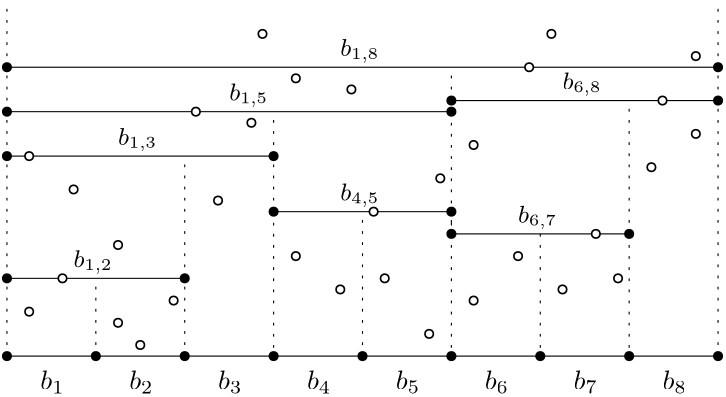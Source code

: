 <?xml version="1.0"?>
<!DOCTYPE ipe SYSTEM "ipe.dtd">
<ipe version="70005" creator="Ipe 7.1.4">
<info created="D:20160220042818" modified="D:20160220062139"/>
<ipestyle name="basic">
<symbol name="arrow/arc(spx)">
<path stroke="sym-stroke" fill="sym-stroke" pen="sym-pen">
0 0 m
-1 0.333 l
-1 -0.333 l
h
</path>
</symbol>
<symbol name="arrow/farc(spx)">
<path stroke="sym-stroke" fill="white" pen="sym-pen">
0 0 m
-1 0.333 l
-1 -0.333 l
h
</path>
</symbol>
<symbol name="mark/circle(sx)" transformations="translations">
<path fill="sym-stroke">
0.6 0 0 0.6 0 0 e
0.4 0 0 0.4 0 0 e
</path>
</symbol>
<symbol name="mark/disk(sx)" transformations="translations">
<path fill="sym-stroke">
0.6 0 0 0.6 0 0 e
</path>
</symbol>
<symbol name="mark/fdisk(sfx)" transformations="translations">
<group>
<path fill="sym-fill">
0.5 0 0 0.5 0 0 e
</path>
<path fill="sym-stroke" fillrule="eofill">
0.6 0 0 0.6 0 0 e
0.4 0 0 0.4 0 0 e
</path>
</group>
</symbol>
<symbol name="mark/box(sx)" transformations="translations">
<path fill="sym-stroke" fillrule="eofill">
-0.6 -0.6 m
0.6 -0.6 l
0.6 0.6 l
-0.6 0.6 l
h
-0.4 -0.4 m
0.4 -0.4 l
0.4 0.4 l
-0.4 0.4 l
h
</path>
</symbol>
<symbol name="mark/square(sx)" transformations="translations">
<path fill="sym-stroke">
-0.6 -0.6 m
0.6 -0.6 l
0.6 0.6 l
-0.6 0.6 l
h
</path>
</symbol>
<symbol name="mark/fsquare(sfx)" transformations="translations">
<group>
<path fill="sym-fill">
-0.5 -0.5 m
0.5 -0.5 l
0.5 0.5 l
-0.5 0.5 l
h
</path>
<path fill="sym-stroke" fillrule="eofill">
-0.6 -0.6 m
0.6 -0.6 l
0.6 0.6 l
-0.6 0.6 l
h
-0.4 -0.4 m
0.4 -0.4 l
0.4 0.4 l
-0.4 0.4 l
h
</path>
</group>
</symbol>
<symbol name="mark/cross(sx)" transformations="translations">
<group>
<path fill="sym-stroke">
-0.43 -0.57 m
0.57 0.43 l
0.43 0.57 l
-0.57 -0.43 l
h
</path>
<path fill="sym-stroke">
-0.43 0.57 m
0.57 -0.43 l
0.43 -0.57 l
-0.57 0.43 l
h
</path>
</group>
</symbol>
<symbol name="arrow/fnormal(spx)">
<path stroke="sym-stroke" fill="white" pen="sym-pen">
0 0 m
-1 0.333 l
-1 -0.333 l
h
</path>
</symbol>
<symbol name="arrow/pointed(spx)">
<path stroke="sym-stroke" fill="sym-stroke" pen="sym-pen">
0 0 m
-1 0.333 l
-0.8 0 l
-1 -0.333 l
h
</path>
</symbol>
<symbol name="arrow/fpointed(spx)">
<path stroke="sym-stroke" fill="white" pen="sym-pen">
0 0 m
-1 0.333 l
-0.8 0 l
-1 -0.333 l
h
</path>
</symbol>
<symbol name="arrow/linear(spx)">
<path stroke="sym-stroke" pen="sym-pen">
-1 0.333 m
0 0 l
-1 -0.333 l
</path>
</symbol>
<symbol name="arrow/fdouble(spx)">
<path stroke="sym-stroke" fill="white" pen="sym-pen">
0 0 m
-1 0.333 l
-1 -0.333 l
h
-1 0 m
-2 0.333 l
-2 -0.333 l
h
</path>
</symbol>
<symbol name="arrow/double(spx)">
<path stroke="sym-stroke" fill="sym-stroke" pen="sym-pen">
0 0 m
-1 0.333 l
-1 -0.333 l
h
-1 0 m
-2 0.333 l
-2 -0.333 l
h
</path>
</symbol>
<pen name="heavier" value="0.8"/>
<pen name="fat" value="1.2"/>
<pen name="ultrafat" value="2"/>
<symbolsize name="large" value="5"/>
<symbolsize name="small" value="2"/>
<symbolsize name="tiny" value="1.1"/>
<arrowsize name="large" value="10"/>
<arrowsize name="small" value="5"/>
<arrowsize name="tiny" value="3"/>
<color name="red" value="1 0 0"/>
<color name="green" value="0 1 0"/>
<color name="blue" value="0 0 1"/>
<color name="yellow" value="1 1 0"/>
<color name="orange" value="1 0.647 0"/>
<color name="gold" value="1 0.843 0"/>
<color name="purple" value="0.627 0.125 0.941"/>
<color name="gray" value="0.745"/>
<color name="brown" value="0.647 0.165 0.165"/>
<color name="navy" value="0 0 0.502"/>
<color name="pink" value="1 0.753 0.796"/>
<color name="seagreen" value="0.18 0.545 0.341"/>
<color name="turquoise" value="0.251 0.878 0.816"/>
<color name="violet" value="0.933 0.51 0.933"/>
<color name="darkblue" value="0 0 0.545"/>
<color name="darkcyan" value="0 0.545 0.545"/>
<color name="darkgray" value="0.663"/>
<color name="darkgreen" value="0 0.392 0"/>
<color name="darkmagenta" value="0.545 0 0.545"/>
<color name="darkorange" value="1 0.549 0"/>
<color name="darkred" value="0.545 0 0"/>
<color name="lightblue" value="0.678 0.847 0.902"/>
<color name="lightcyan" value="0.878 1 1"/>
<color name="lightgray" value="0.827"/>
<color name="lightgreen" value="0.565 0.933 0.565"/>
<color name="lightyellow" value="1 1 0.878"/>
<dashstyle name="dashed" value="[4] 0"/>
<dashstyle name="dotted" value="[1 3] 0"/>
<dashstyle name="dash dotted" value="[4 2 1 2] 0"/>
<dashstyle name="dash dot dotted" value="[4 2 1 2 1 2] 0"/>
<textsize name="large" value="\large"/>
<textsize name="small" value="\small"/>
<textsize name="tiny" value="\tiny"/>
<textsize name="Large" value="\Large"/>
<textsize name="LARGE" value="\LARGE"/>
<textsize name="huge" value="\huge"/>
<textsize name="Huge" value="\Huge"/>
<textsize name="footnote" value="\footnotesize"/>
<textstyle name="center" begin="\begin{center}" end="\end{center}"/>
<textstyle name="itemize" begin="\begin{itemize}" end="\end{itemize}"/>
<textstyle name="item" begin="\begin{itemize}\item{}" end="\end{itemize}"/>
<gridsize name="4 pts" value="4"/>
<gridsize name="8 pts (~3 mm)" value="8"/>
<gridsize name="16 pts (~6 mm)" value="16"/>
<gridsize name="32 pts (~12 mm)" value="32"/>
<gridsize name="10 pts (~3.5 mm)" value="10"/>
<gridsize name="20 pts (~7 mm)" value="20"/>
<gridsize name="14 pts (~5 mm)" value="14"/>
<gridsize name="28 pts (~10 mm)" value="28"/>
<gridsize name="56 pts (~20 mm)" value="56"/>
<anglesize name="90 deg" value="90"/>
<anglesize name="60 deg" value="60"/>
<anglesize name="45 deg" value="45"/>
<anglesize name="30 deg" value="30"/>
<anglesize name="22.5 deg" value="22.5"/>
<tiling name="falling" angle="-60" step="4" width="1"/>
<tiling name="rising" angle="30" step="4" width="1"/>
</ipestyle>
<page>
<layer name="alpha"/>
<layer name="beta"/>
<view layers="alpha" active="alpha"/>
<use layer="alpha" name="mark/disk(sx)" pos="80 688" size="normal" stroke="black"/>
<use name="mark/disk(sx)" pos="112 688" size="normal" stroke="black"/>
<use name="mark/disk(sx)" pos="144 688" size="normal" stroke="black"/>
<use name="mark/disk(sx)" pos="176 688" size="normal" stroke="black"/>
<use name="mark/disk(sx)" pos="208 688" size="normal" stroke="black"/>
<use name="mark/disk(sx)" pos="240 688" size="normal" stroke="black"/>
<use name="mark/disk(sx)" pos="272 688" size="normal" stroke="black"/>
<use name="mark/disk(sx)" pos="304 688" size="normal" stroke="black"/>
<use name="mark/disk(sx)" pos="336 688" size="normal" stroke="black"/>
<path stroke="black" join="1">
80 688 m
336 688 l
336 688 l
</path>
<use name="mark/fdisk(sfx)" pos="88 704" size="normal" stroke="black" fill="white"/>
<use name="mark/fdisk(sfx)" pos="104 748" size="normal" stroke="black" fill="white"/>
<use matrix="1 0 0 1 0 -4" name="mark/fdisk(sfx)" pos="120 704" size="normal" stroke="black" fill="white"/>
<use name="mark/fdisk(sfx)" pos="140 708" size="normal" stroke="black" fill="white"/>
<use name="mark/fdisk(sfx)" pos="120 728" size="normal" stroke="black" fill="white"/>
<use matrix="1 0 0 1 0 -24" name="mark/fdisk(sfx)" pos="128 716" size="normal" stroke="black" fill="white"/>
<use matrix="1 0 0 1 0 4" name="mark/fdisk(sfx)" pos="168 768" size="normal" stroke="black" fill="white"/>
<use name="mark/fdisk(sfx)" pos="156 744" size="normal" stroke="black" fill="white"/>
<use name="mark/fdisk(sfx)" pos="172 804" size="normal" stroke="black" fill="white"/>
<use name="mark/fdisk(sfx)" pos="184 724" size="normal" stroke="black" fill="white"/>
<use name="mark/fdisk(sfx)" pos="200 712" size="normal" stroke="black" fill="white"/>
<use matrix="1 0 0 1 0 4" name="mark/fdisk(sfx)" pos="184 784" size="normal" stroke="black" fill="white"/>
<use name="mark/fdisk(sfx)" pos="216 716" size="normal" stroke="black" fill="white"/>
<use name="mark/fdisk(sfx)" pos="232 696" size="normal" stroke="black" fill="white"/>
<use matrix="1 0 0 1 0 8" name="mark/fdisk(sfx)" pos="236 744" size="normal" stroke="black" fill="white"/>
<use matrix="1 0 0 1 -8 4" name="mark/fdisk(sfx)" pos="212 780" size="normal" stroke="black" fill="white"/>
<use name="mark/fdisk(sfx)" pos="248 708" size="normal" stroke="black" fill="white"/>
<use name="mark/fdisk(sfx)" pos="264 724" size="normal" stroke="black" fill="white"/>
<use matrix="1 0 0 1 0 4" name="mark/fdisk(sfx)" pos="248 760" size="normal" stroke="black" fill="white"/>
<use name="mark/fdisk(sfx)" pos="280 712" size="normal" stroke="black" fill="white"/>
<use name="mark/fdisk(sfx)" pos="300 716" size="normal" stroke="black" fill="white"/>
<use name="mark/fdisk(sfx)" pos="276 804" size="normal" stroke="black" fill="white"/>
<use matrix="1 0 0 1 0 12" name="mark/fdisk(sfx)" pos="312 744" size="normal" stroke="black" fill="white"/>
<use matrix="1 0 0 1 0 8" name="mark/fdisk(sfx)" pos="328 760" size="normal" stroke="black" fill="white"/>
<use name="mark/fdisk(sfx)" pos="328 796" size="normal" stroke="black" fill="white"/>
<text matrix="1 0 0 1 4 -4" transformations="translations" pos="88 680" stroke="black" type="label" width="8.745" height="6.923" depth="1.49" valign="baseline">$b_1$</text>
<text matrix="1 0 0 1 4 -4" transformations="translations" pos="120 680" stroke="black" type="label" width="8.745" height="6.923" depth="1.49" valign="baseline">$b_2$</text>
<text matrix="1 0 0 1 0 -4" transformations="translations" pos="156 680" stroke="black" type="label" width="8.745" height="6.923" depth="1.49" valign="baseline">$b_3$</text>
<text matrix="1 0 0 1 0 -4" transformations="translations" pos="188 680" stroke="black" type="label" width="8.745" height="6.923" depth="1.49" valign="baseline">$b_4$</text>
<text matrix="1 0 0 1 0 -4" transformations="translations" pos="220 680" stroke="black" type="label" width="8.745" height="6.923" depth="1.49" valign="baseline">$b_5$</text>
<text matrix="1 0 0 1 0 -4" transformations="translations" pos="252 680" stroke="black" type="label" width="8.745" height="6.923" depth="1.49" valign="baseline">$b_6$</text>
<text matrix="1 0 0 1 0 -4" transformations="translations" pos="284 680" stroke="black" type="label" width="8.745" height="6.923" depth="1.49" valign="baseline">$b_7 $</text>
<text matrix="1 0 0 1 0 -4" transformations="translations" pos="316 680" stroke="black" type="label" width="8.745" height="6.923" depth="1.49" valign="baseline">$b_8$</text>
<path layer="beta" stroke="black" join="1">
80 716 m
144 716 l
144 716 l
</path>
<path layer="alpha" stroke="black" join="1">
80 716 m
144 716 l
</path>
<use name="mark/fdisk(sfx)" pos="100 716" size="normal" stroke="black" fill="white"/>
<use name="mark/disk(sx)" pos="80 716" size="normal" stroke="black"/>
<use name="mark/disk(sx)" pos="144 716" size="normal" stroke="black"/>
<text matrix="1 0 0 1 -8 8" transformations="translations" pos="112 712" stroke="black" type="label" width="14.022" height="6.225" depth="2.16" valign="baseline" size="small">$b_{1,2}$</text>
<path stroke="black" dash="dotted" join="1">
80 688 m
80 816 l
</path>
<path stroke="black" dash="dotted" join="1">
336 688 m
336 816 l
</path>
<path stroke="black" dash="dotted" join="1">
112 688 m
112 716 l
</path>
<path stroke="black" dash="dotted" join="1">
144 688 m
144 716 l
</path>
<path matrix="1 0 0 1 0 4" stroke="black" join="1">
240 728 m
304 728 l
</path>
<use matrix="1 0 0 1 0 4" name="mark/fdisk(sfx)" pos="292 728" size="normal" stroke="black" fill="white"/>
<use name="mark/disk(sx)" pos="240 732" size="normal" stroke="black"/>
<use name="mark/disk(sx)" pos="304 732" size="normal" stroke="black"/>
<path stroke="black" dash="dotted" join="1">
240 732 m
240 688 l
240 688 l
</path>
<path stroke="black" dash="dotted" join="1">
272 732 m
272 688 l
</path>
<path stroke="black" dash="dotted" join="1">
304 732 m
304 688 l
</path>
<path stroke="black" join="1">
176 740 m
240 740 l
</path>
<use name="mark/fdisk(sfx)" pos="212 740" size="normal" stroke="black" fill="white"/>
<use name="mark/disk(sx)" pos="176 740" size="normal" stroke="black"/>
<use name="mark/disk(sx)" pos="240 740" size="normal" stroke="black"/>
<path stroke="black" dash="dotted" join="1">
176 740 m
176 688 l
</path>
<path stroke="black" dash="dotted" join="1">
208 688 m
208 740 l
</path>
<path stroke="black" dash="dotted" join="1">
240 736 m
240 732 l
240 740 l
</path>
<text matrix="1 0 0 1 -4 0" transformations="translations" pos="204 744" stroke="black" type="label" width="14.022" height="6.225" depth="2.16" valign="baseline" size="small">$b_{4,5}$</text>
<text matrix="1 0 0 1 0 -4" transformations="translations" pos="264 740" stroke="black" type="label" width="14.022" height="6.225" depth="2.16" valign="baseline" size="small">$b_{6,7}$</text>
<path stroke="black" join="1">
80 760 m
176 760 l
</path>
<use name="mark/fdisk(sfx)" pos="88 760" size="normal" stroke="black" fill="white"/>
<use name="mark/disk(sx)" pos="80 760" size="normal" stroke="black"/>
<use name="mark/disk(sx)" pos="176 760" size="normal" stroke="black"/>
<path stroke="black" dash="dotted" join="1">
144 716 m
144 760 l
</path>
<path stroke="black" dash="dotted" join="1">
176 740 m
176 760 l
</path>
<text transformations="translations" pos="120 764" stroke="black" type="label" width="14.022" height="6.225" depth="2.16" valign="baseline" size="small">$b_{1,3}$</text>
<path stroke="black" join="1">
80 776 m
240 776 l
</path>
<use name="mark/fdisk(sfx)" pos="148 776" size="normal" stroke="black" fill="white"/>
<use name="mark/disk(sx)" pos="80 776" size="normal" stroke="black"/>
<use name="mark/disk(sx)" pos="240 776" size="normal" stroke="black"/>
<text matrix="1 0 0 1 4 -4" transformations="translations" pos="156 784" stroke="black" type="label" width="14.022" height="6.225" depth="2.16" valign="baseline" size="small">$b_{1,5}$</text>
<path stroke="black" join="1">
240 780 m
336 780 l
</path>
<use name="mark/disk(sx)" pos="240 780" size="normal" stroke="black"/>
<use name="mark/disk(sx)" pos="336 780" size="normal" stroke="black"/>
<use name="mark/fdisk(sfx)" pos="316 780" size="normal" stroke="black" fill="white"/>
<text matrix="1 0 0 1 -4 -4" transformations="translations" pos="284 788" stroke="black" type="label" width="14.022" height="6.225" depth="2.16" valign="baseline" size="small">$b_{6,8}$</text>
<path stroke="black" join="1">
336 792 m
80 792 l
</path>
<use name="mark/fdisk(sfx)" pos="268 792" size="normal" stroke="black" fill="white"/>
<use name="mark/disk(sx)" pos="80 792" size="normal" stroke="black"/>
<use name="mark/disk(sx)" pos="336 792" size="normal" stroke="black"/>
<text matrix="1 0 0 1 -4 0" transformations="translations" pos="204 796" stroke="black" type="label" width="14.022" height="6.225" depth="2.16" valign="baseline" size="small">$b_{1,8}$</text>
<path stroke="black" dash="dotted" join="1">
240 776 m
240 740 l
</path>
<path stroke="black" dash="dotted" join="1">
304 732 m
304 780 l
</path>
<path stroke="black" dash="dotted" join="1">
240 780 m
240 792 l
</path>
<path stroke="black" dash="dotted" join="1">
176 760 m
176 776 l
</path>
</page>
</ipe>
